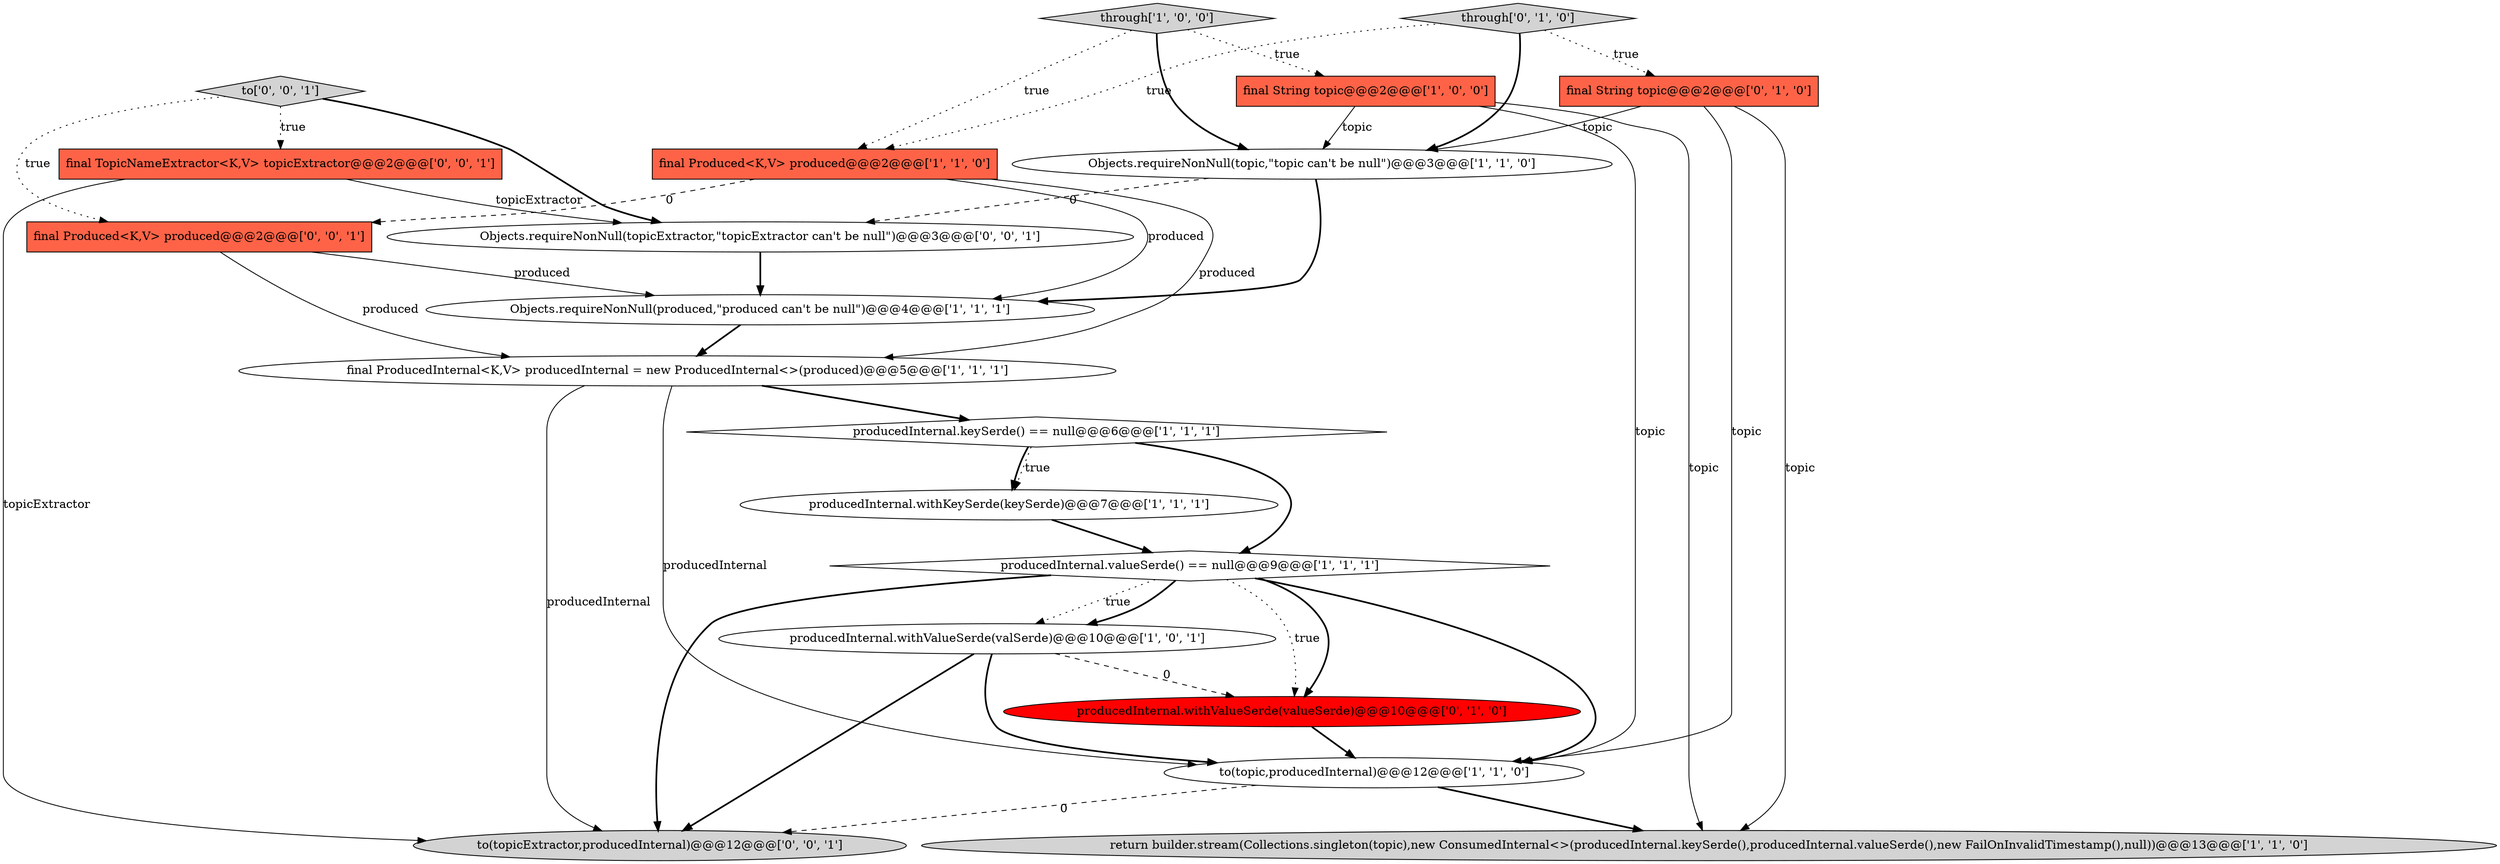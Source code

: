 digraph {
6 [style = filled, label = "final ProducedInternal<K,V> producedInternal = new ProducedInternal<>(produced)@@@5@@@['1', '1', '1']", fillcolor = white, shape = ellipse image = "AAA0AAABBB1BBB"];
11 [style = filled, label = "Objects.requireNonNull(topic,\"topic can't be null\")@@@3@@@['1', '1', '0']", fillcolor = white, shape = ellipse image = "AAA0AAABBB1BBB"];
1 [style = filled, label = "Objects.requireNonNull(produced,\"produced can't be null\")@@@4@@@['1', '1', '1']", fillcolor = white, shape = ellipse image = "AAA0AAABBB1BBB"];
15 [style = filled, label = "final TopicNameExtractor<K,V> topicExtractor@@@2@@@['0', '0', '1']", fillcolor = tomato, shape = box image = "AAA0AAABBB3BBB"];
18 [style = filled, label = "final Produced<K,V> produced@@@2@@@['0', '0', '1']", fillcolor = tomato, shape = box image = "AAA0AAABBB3BBB"];
9 [style = filled, label = "through['1', '0', '0']", fillcolor = lightgray, shape = diamond image = "AAA0AAABBB1BBB"];
14 [style = filled, label = "through['0', '1', '0']", fillcolor = lightgray, shape = diamond image = "AAA0AAABBB2BBB"];
7 [style = filled, label = "to(topic,producedInternal)@@@12@@@['1', '1', '0']", fillcolor = white, shape = ellipse image = "AAA0AAABBB1BBB"];
2 [style = filled, label = "producedInternal.keySerde() == null@@@6@@@['1', '1', '1']", fillcolor = white, shape = diamond image = "AAA0AAABBB1BBB"];
10 [style = filled, label = "final Produced<K,V> produced@@@2@@@['1', '1', '0']", fillcolor = tomato, shape = box image = "AAA0AAABBB1BBB"];
17 [style = filled, label = "to['0', '0', '1']", fillcolor = lightgray, shape = diamond image = "AAA0AAABBB3BBB"];
5 [style = filled, label = "return builder.stream(Collections.singleton(topic),new ConsumedInternal<>(producedInternal.keySerde(),producedInternal.valueSerde(),new FailOnInvalidTimestamp(),null))@@@13@@@['1', '1', '0']", fillcolor = lightgray, shape = ellipse image = "AAA0AAABBB1BBB"];
0 [style = filled, label = "producedInternal.valueSerde() == null@@@9@@@['1', '1', '1']", fillcolor = white, shape = diamond image = "AAA0AAABBB1BBB"];
8 [style = filled, label = "producedInternal.withValueSerde(valSerde)@@@10@@@['1', '0', '1']", fillcolor = white, shape = ellipse image = "AAA0AAABBB1BBB"];
12 [style = filled, label = "final String topic@@@2@@@['0', '1', '0']", fillcolor = tomato, shape = box image = "AAA0AAABBB2BBB"];
4 [style = filled, label = "final String topic@@@2@@@['1', '0', '0']", fillcolor = tomato, shape = box image = "AAA0AAABBB1BBB"];
16 [style = filled, label = "Objects.requireNonNull(topicExtractor,\"topicExtractor can't be null\")@@@3@@@['0', '0', '1']", fillcolor = white, shape = ellipse image = "AAA0AAABBB3BBB"];
19 [style = filled, label = "to(topicExtractor,producedInternal)@@@12@@@['0', '0', '1']", fillcolor = lightgray, shape = ellipse image = "AAA0AAABBB3BBB"];
13 [style = filled, label = "producedInternal.withValueSerde(valueSerde)@@@10@@@['0', '1', '0']", fillcolor = red, shape = ellipse image = "AAA1AAABBB2BBB"];
3 [style = filled, label = "producedInternal.withKeySerde(keySerde)@@@7@@@['1', '1', '1']", fillcolor = white, shape = ellipse image = "AAA0AAABBB1BBB"];
2->3 [style = dotted, label="true"];
12->11 [style = solid, label="topic"];
6->19 [style = solid, label="producedInternal"];
17->16 [style = bold, label=""];
0->13 [style = dotted, label="true"];
9->11 [style = bold, label=""];
0->13 [style = bold, label=""];
14->12 [style = dotted, label="true"];
17->18 [style = dotted, label="true"];
11->1 [style = bold, label=""];
0->19 [style = bold, label=""];
11->16 [style = dashed, label="0"];
8->19 [style = bold, label=""];
2->3 [style = bold, label=""];
10->6 [style = solid, label="produced"];
4->11 [style = solid, label="topic"];
4->7 [style = solid, label="topic"];
12->7 [style = solid, label="topic"];
18->1 [style = solid, label="produced"];
14->10 [style = dotted, label="true"];
3->0 [style = bold, label=""];
8->7 [style = bold, label=""];
8->13 [style = dashed, label="0"];
0->7 [style = bold, label=""];
6->2 [style = bold, label=""];
18->6 [style = solid, label="produced"];
0->8 [style = dotted, label="true"];
6->7 [style = solid, label="producedInternal"];
7->5 [style = bold, label=""];
2->0 [style = bold, label=""];
1->6 [style = bold, label=""];
17->15 [style = dotted, label="true"];
16->1 [style = bold, label=""];
7->19 [style = dashed, label="0"];
12->5 [style = solid, label="topic"];
13->7 [style = bold, label=""];
0->8 [style = bold, label=""];
9->4 [style = dotted, label="true"];
15->19 [style = solid, label="topicExtractor"];
15->16 [style = solid, label="topicExtractor"];
9->10 [style = dotted, label="true"];
14->11 [style = bold, label=""];
10->18 [style = dashed, label="0"];
10->1 [style = solid, label="produced"];
4->5 [style = solid, label="topic"];
}

